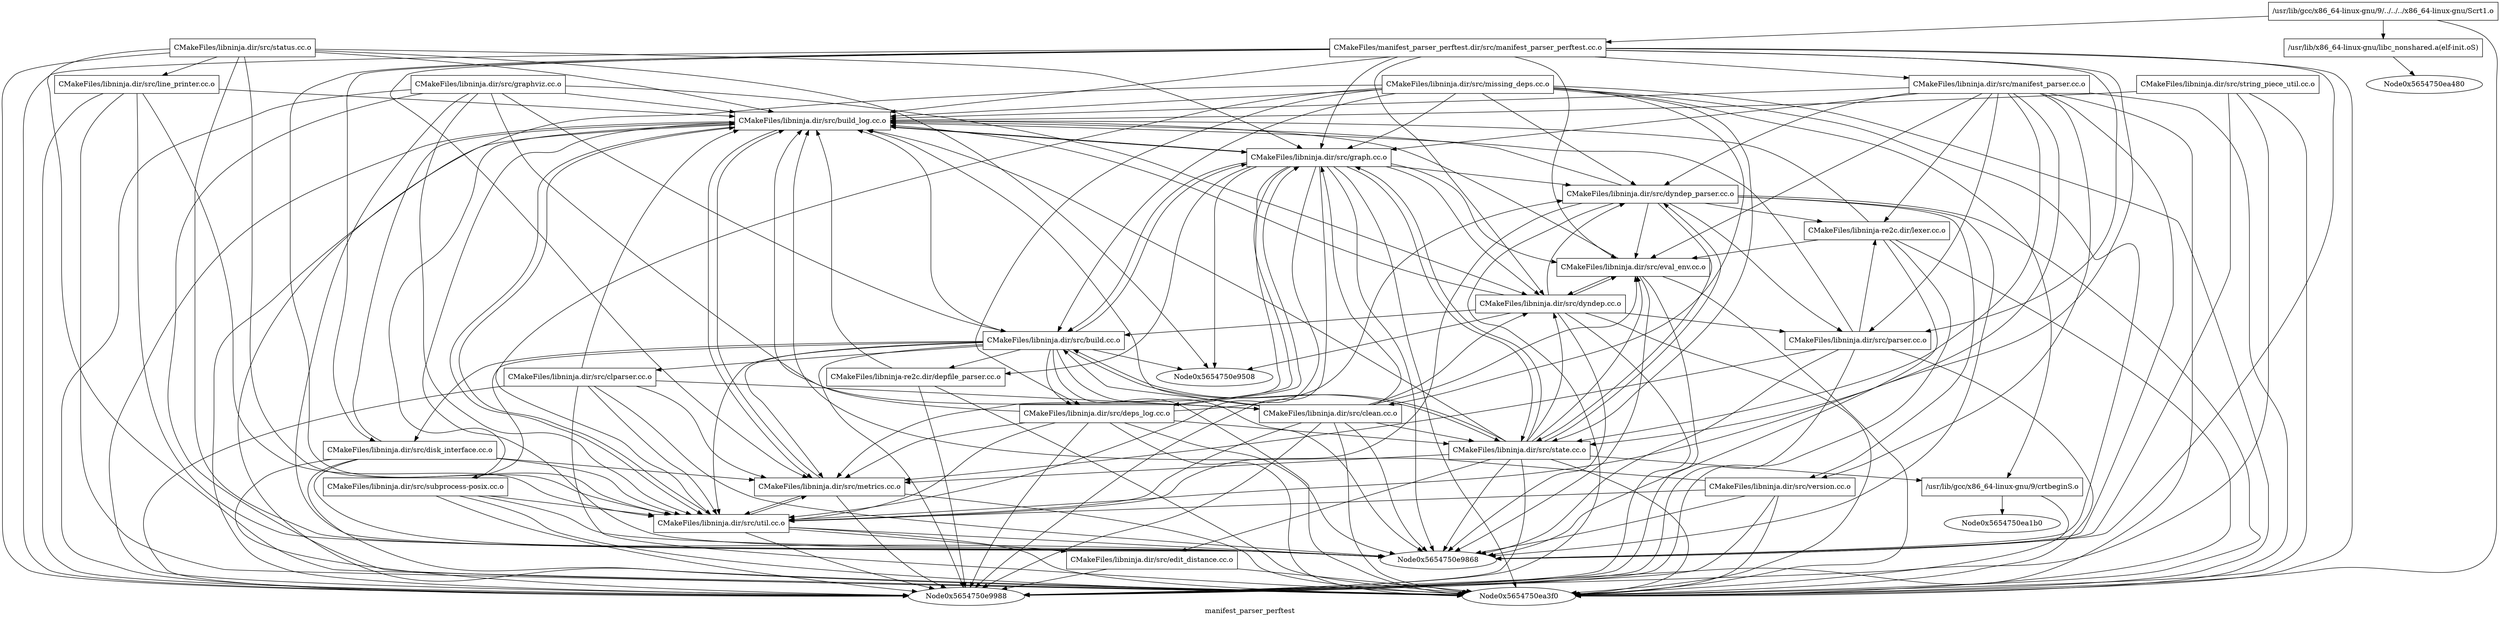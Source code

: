 digraph "manifest_parser_perftest" {
	label="manifest_parser_perftest";

	Node0x5654750e9940 [shape=record,label="{/usr/lib/gcc/x86_64-linux-gnu/9/../../../x86_64-linux-gnu/Scrt1.o}"];
	Node0x5654750e9940 -> Node0x5654750e9e98;
	Node0x5654750e9940 -> Node0x5654750ea090;
	Node0x5654750e9940 -> Node0x5654750ea3f0;
	Node0x5654750e9ce8 [shape=record,label="{/usr/lib/gcc/x86_64-linux-gnu/9/crtbeginS.o}"];
	Node0x5654750e9ce8 -> Node0x5654750ea1b0;
	Node0x5654750e9ce8 -> Node0x5654750ea3f0;
	Node0x5654750e96b8 [shape=record,label="{CMakeFiles/libninja.dir/src/build_log.cc.o}"];
	Node0x5654750e96b8 -> Node0x5654750ea4c8;
	Node0x5654750e96b8 -> Node0x5654750e9c10;
	Node0x5654750e96b8 -> Node0x5654750ea120;
	Node0x5654750e96b8 -> Node0x5654750e9988;
	Node0x5654750e96b8 -> Node0x5654750e9868;
	Node0x5654750e96b8 -> Node0x5654750ea3f0;
	Node0x5654750ea510 [shape=record,label="{CMakeFiles/libninja.dir/src/build.cc.o}"];
	Node0x5654750ea510 -> Node0x5654750e96b8;
	Node0x5654750ea510 -> Node0x5654750e9670;
	Node0x5654750ea510 -> Node0x5654750e9508;
	Node0x5654750ea510 -> Node0x5654750ea0d8;
	Node0x5654750ea510 -> Node0x5654750e9ee0;
	Node0x5654750ea510 -> Node0x5654750ea4c8;
	Node0x5654750ea510 -> Node0x5654750e9c10;
	Node0x5654750ea510 -> Node0x5654750e93e8;
	Node0x5654750ea510 -> Node0x5654750ea120;
	Node0x5654750ea510 -> Node0x5654750e9aa8;
	Node0x5654750ea510 -> Node0x5654750ea318;
	Node0x5654750ea510 -> Node0x5654750e9988;
	Node0x5654750ea510 -> Node0x5654750e9868;
	Node0x5654750ea510 -> Node0x5654750ea3f0;
	Node0x5654750e9e50 [shape=record,label="{CMakeFiles/libninja.dir/src/clean.cc.o}"];
	Node0x5654750e9e50 -> Node0x5654750e96b8;
	Node0x5654750e9e50 -> Node0x5654750ea510;
	Node0x5654750e9e50 -> Node0x5654750ea1f8;
	Node0x5654750e9e50 -> Node0x5654750e9a18;
	Node0x5654750e9e50 -> Node0x5654750ea4c8;
	Node0x5654750e9e50 -> Node0x5654750e93e8;
	Node0x5654750e9e50 -> Node0x5654750ea120;
	Node0x5654750e9e50 -> Node0x5654750e9988;
	Node0x5654750e9e50 -> Node0x5654750e9868;
	Node0x5654750e9e50 -> Node0x5654750ea3f0;
	Node0x5654750e9670 [shape=record,label="{CMakeFiles/libninja.dir/src/clparser.cc.o}"];
	Node0x5654750e9670 -> Node0x5654750e96b8;
	Node0x5654750e9670 -> Node0x5654750e9e50;
	Node0x5654750e9670 -> Node0x5654750e9c10;
	Node0x5654750e9670 -> Node0x5654750ea120;
	Node0x5654750e9670 -> Node0x5654750e9988;
	Node0x5654750e9670 -> Node0x5654750e9868;
	Node0x5654750e9670 -> Node0x5654750ea3f0;
	Node0x5654750ea1f8 [shape=record,label="{CMakeFiles/libninja.dir/src/dyndep.cc.o}"];
	Node0x5654750ea1f8 -> Node0x5654750e96b8;
	Node0x5654750ea1f8 -> Node0x5654750ea510;
	Node0x5654750ea1f8 -> Node0x5654750e9c58;
	Node0x5654750ea1f8 -> Node0x5654750e9508;
	Node0x5654750ea1f8 -> Node0x5654750e9a18;
	Node0x5654750ea1f8 -> Node0x5654750e9fb8;
	Node0x5654750ea1f8 -> Node0x5654750e9988;
	Node0x5654750ea1f8 -> Node0x5654750e9868;
	Node0x5654750ea1f8 -> Node0x5654750ea3f0;
	Node0x5654750e9c58 [shape=record,label="{CMakeFiles/libninja.dir/src/dyndep_parser.cc.o}"];
	Node0x5654750e9c58 -> Node0x5654750e96b8;
	Node0x5654750e9c58 -> Node0x5654750e9a18;
	Node0x5654750e9c58 -> Node0x5654750e9fb8;
	Node0x5654750e9c58 -> Node0x5654750e93e8;
	Node0x5654750e9c58 -> Node0x5654750ea120;
	Node0x5654750e9c58 -> Node0x5654750e95e0;
	Node0x5654750e9c58 -> Node0x5654750e9748;
	Node0x5654750e9c58 -> Node0x5654750e9988;
	Node0x5654750e9c58 -> Node0x5654750e9868;
	Node0x5654750e9c58 -> Node0x5654750ea3f0;
	Node0x5654750ea0d8 [shape=record,label="{CMakeFiles/libninja.dir/src/deps_log.cc.o}"];
	Node0x5654750ea0d8 -> Node0x5654750e96b8;
	Node0x5654750ea0d8 -> Node0x5654750e9c58;
	Node0x5654750ea0d8 -> Node0x5654750ea4c8;
	Node0x5654750ea0d8 -> Node0x5654750e9c10;
	Node0x5654750ea0d8 -> Node0x5654750e93e8;
	Node0x5654750ea0d8 -> Node0x5654750ea120;
	Node0x5654750ea0d8 -> Node0x5654750e9988;
	Node0x5654750ea0d8 -> Node0x5654750e9868;
	Node0x5654750ea0d8 -> Node0x5654750ea3f0;
	Node0x5654750e9ee0 [shape=record,label="{CMakeFiles/libninja.dir/src/disk_interface.cc.o}"];
	Node0x5654750e9ee0 -> Node0x5654750e96b8;
	Node0x5654750e9ee0 -> Node0x5654750e9c10;
	Node0x5654750e9ee0 -> Node0x5654750ea120;
	Node0x5654750e9ee0 -> Node0x5654750e9988;
	Node0x5654750e9ee0 -> Node0x5654750e9868;
	Node0x5654750e9ee0 -> Node0x5654750ea3f0;
	Node0x5654750e9820 [shape=record,label="{CMakeFiles/libninja.dir/src/edit_distance.cc.o}"];
	Node0x5654750e9820 -> Node0x5654750e9988;
	Node0x5654750e9820 -> Node0x5654750ea3f0;
	Node0x5654750e9a18 [shape=record,label="{CMakeFiles/libninja.dir/src/eval_env.cc.o}"];
	Node0x5654750e9a18 -> Node0x5654750e96b8;
	Node0x5654750e9a18 -> Node0x5654750ea1f8;
	Node0x5654750e9a18 -> Node0x5654750e9988;
	Node0x5654750e9a18 -> Node0x5654750e9868;
	Node0x5654750e9a18 -> Node0x5654750ea3f0;
	Node0x5654750ea4c8 [shape=record,label="{CMakeFiles/libninja.dir/src/graph.cc.o}"];
	Node0x5654750ea4c8 -> Node0x5654750e96b8;
	Node0x5654750ea4c8 -> Node0x5654750ea510;
	Node0x5654750ea4c8 -> Node0x5654750ea1f8;
	Node0x5654750ea4c8 -> Node0x5654750e9c58;
	Node0x5654750ea4c8 -> Node0x5654750e9508;
	Node0x5654750ea4c8 -> Node0x5654750ea0d8;
	Node0x5654750ea4c8 -> Node0x5654750e9a18;
	Node0x5654750ea4c8 -> Node0x5654750e9c10;
	Node0x5654750ea4c8 -> Node0x5654750e93e8;
	Node0x5654750ea4c8 -> Node0x5654750ea120;
	Node0x5654750ea4c8 -> Node0x5654750ea318;
	Node0x5654750ea4c8 -> Node0x5654750e9988;
	Node0x5654750ea4c8 -> Node0x5654750e9868;
	Node0x5654750ea4c8 -> Node0x5654750ea3f0;
	Node0x5654750e9598 [shape=record,label="{CMakeFiles/libninja.dir/src/graphviz.cc.o}"];
	Node0x5654750e9598 -> Node0x5654750e96b8;
	Node0x5654750e9598 -> Node0x5654750ea510;
	Node0x5654750e9598 -> Node0x5654750e9e50;
	Node0x5654750e9598 -> Node0x5654750ea1f8;
	Node0x5654750e9598 -> Node0x5654750ea120;
	Node0x5654750e9598 -> Node0x5654750e9988;
	Node0x5654750e9598 -> Node0x5654750e9868;
	Node0x5654750e9598 -> Node0x5654750ea3f0;
	Node0x5654750e98b0 [shape=record,label="{CMakeFiles/libninja.dir/src/line_printer.cc.o}"];
	Node0x5654750e98b0 -> Node0x5654750e96b8;
	Node0x5654750e98b0 -> Node0x5654750ea120;
	Node0x5654750e98b0 -> Node0x5654750e9988;
	Node0x5654750e98b0 -> Node0x5654750e9868;
	Node0x5654750e98b0 -> Node0x5654750ea3f0;
	Node0x5654750ea438 [shape=record,label="{CMakeFiles/libninja.dir/src/manifest_parser.cc.o}"];
	Node0x5654750ea438 -> Node0x5654750e96b8;
	Node0x5654750ea438 -> Node0x5654750e9c58;
	Node0x5654750ea438 -> Node0x5654750e9a18;
	Node0x5654750ea438 -> Node0x5654750ea4c8;
	Node0x5654750ea438 -> Node0x5654750e9fb8;
	Node0x5654750ea438 -> Node0x5654750e93e8;
	Node0x5654750ea438 -> Node0x5654750ea120;
	Node0x5654750ea438 -> Node0x5654750e95e0;
	Node0x5654750ea438 -> Node0x5654750e9748;
	Node0x5654750ea438 -> Node0x5654750e9988;
	Node0x5654750ea438 -> Node0x5654750e9868;
	Node0x5654750ea438 -> Node0x5654750ea3f0;
	Node0x5654750e9c10 [shape=record,label="{CMakeFiles/libninja.dir/src/metrics.cc.o}"];
	Node0x5654750e9c10 -> Node0x5654750e96b8;
	Node0x5654750e9c10 -> Node0x5654750ea120;
	Node0x5654750e9c10 -> Node0x5654750e9988;
	Node0x5654750e9c10 -> Node0x5654750ea3f0;
	Node0x5654750ea2d0 [shape=record,label="{CMakeFiles/libninja.dir/src/missing_deps.cc.o}"];
	Node0x5654750ea2d0 -> Node0x5654750e9ce8;
	Node0x5654750ea2d0 -> Node0x5654750e96b8;
	Node0x5654750ea2d0 -> Node0x5654750ea510;
	Node0x5654750ea2d0 -> Node0x5654750e9e50;
	Node0x5654750ea2d0 -> Node0x5654750e9c58;
	Node0x5654750ea2d0 -> Node0x5654750ea0d8;
	Node0x5654750ea2d0 -> Node0x5654750ea4c8;
	Node0x5654750ea2d0 -> Node0x5654750e93e8;
	Node0x5654750ea2d0 -> Node0x5654750ea120;
	Node0x5654750ea2d0 -> Node0x5654750e9988;
	Node0x5654750ea2d0 -> Node0x5654750e9868;
	Node0x5654750ea2d0 -> Node0x5654750ea3f0;
	Node0x5654750e9fb8 [shape=record,label="{CMakeFiles/libninja.dir/src/parser.cc.o}"];
	Node0x5654750e9fb8 -> Node0x5654750e96b8;
	Node0x5654750e9fb8 -> Node0x5654750e9c10;
	Node0x5654750e9fb8 -> Node0x5654750e9748;
	Node0x5654750e9fb8 -> Node0x5654750e9988;
	Node0x5654750e9fb8 -> Node0x5654750e9868;
	Node0x5654750e9fb8 -> Node0x5654750ea3f0;
	Node0x5654750e93e8 [shape=record,label="{CMakeFiles/libninja.dir/src/state.cc.o}"];
	Node0x5654750e93e8 -> Node0x5654750e9ce8;
	Node0x5654750e93e8 -> Node0x5654750e96b8;
	Node0x5654750e93e8 -> Node0x5654750ea510;
	Node0x5654750e93e8 -> Node0x5654750ea1f8;
	Node0x5654750e93e8 -> Node0x5654750e9c58;
	Node0x5654750e93e8 -> Node0x5654750e9820;
	Node0x5654750e93e8 -> Node0x5654750e9a18;
	Node0x5654750e93e8 -> Node0x5654750ea4c8;
	Node0x5654750e93e8 -> Node0x5654750e9c10;
	Node0x5654750e93e8 -> Node0x5654750e9988;
	Node0x5654750e93e8 -> Node0x5654750e9868;
	Node0x5654750e93e8 -> Node0x5654750ea3f0;
	Node0x5654750ea5a0 [shape=record,label="{CMakeFiles/libninja.dir/src/status.cc.o}"];
	Node0x5654750ea5a0 -> Node0x5654750e96b8;
	Node0x5654750ea5a0 -> Node0x5654750e9508;
	Node0x5654750ea5a0 -> Node0x5654750ea4c8;
	Node0x5654750ea5a0 -> Node0x5654750e98b0;
	Node0x5654750ea5a0 -> Node0x5654750ea120;
	Node0x5654750ea5a0 -> Node0x5654750e9988;
	Node0x5654750ea5a0 -> Node0x5654750e9868;
	Node0x5654750ea5a0 -> Node0x5654750ea3f0;
	Node0x5654750e9a60 [shape=record,label="{CMakeFiles/libninja.dir/src/string_piece_util.cc.o}"];
	Node0x5654750e9a60 -> Node0x5654750e96b8;
	Node0x5654750e9a60 -> Node0x5654750e9988;
	Node0x5654750e9a60 -> Node0x5654750e9868;
	Node0x5654750e9a60 -> Node0x5654750ea3f0;
	Node0x5654750ea120 [shape=record,label="{CMakeFiles/libninja.dir/src/util.cc.o}"];
	Node0x5654750ea120 -> Node0x5654750e96b8;
	Node0x5654750ea120 -> Node0x5654750e9820;
	Node0x5654750ea120 -> Node0x5654750e9c10;
	Node0x5654750ea120 -> Node0x5654750e9988;
	Node0x5654750ea120 -> Node0x5654750e9868;
	Node0x5654750ea120 -> Node0x5654750ea3f0;
	Node0x5654750e95e0 [shape=record,label="{CMakeFiles/libninja.dir/src/version.cc.o}"];
	Node0x5654750e95e0 -> Node0x5654750e96b8;
	Node0x5654750e95e0 -> Node0x5654750ea120;
	Node0x5654750e95e0 -> Node0x5654750e9988;
	Node0x5654750e95e0 -> Node0x5654750e9868;
	Node0x5654750e95e0 -> Node0x5654750ea3f0;
	Node0x5654750e9aa8 [shape=record,label="{CMakeFiles/libninja.dir/src/subprocess-posix.cc.o}"];
	Node0x5654750e9aa8 -> Node0x5654750e96b8;
	Node0x5654750e9aa8 -> Node0x5654750ea120;
	Node0x5654750e9aa8 -> Node0x5654750e9988;
	Node0x5654750e9aa8 -> Node0x5654750e9868;
	Node0x5654750e9aa8 -> Node0x5654750ea3f0;
	Node0x5654750ea318 [shape=record,label="{CMakeFiles/libninja-re2c.dir/depfile_parser.cc.o}"];
	Node0x5654750ea318 -> Node0x5654750e96b8;
	Node0x5654750ea318 -> Node0x5654750e9988;
	Node0x5654750ea318 -> Node0x5654750ea3f0;
	Node0x5654750e9748 [shape=record,label="{CMakeFiles/libninja-re2c.dir/lexer.cc.o}"];
	Node0x5654750e9748 -> Node0x5654750e96b8;
	Node0x5654750e9748 -> Node0x5654750e9a18;
	Node0x5654750e9748 -> Node0x5654750e9988;
	Node0x5654750e9748 -> Node0x5654750e9868;
	Node0x5654750e9748 -> Node0x5654750ea3f0;
	Node0x5654750e9e98 [shape=record,label="{CMakeFiles/manifest_parser_perftest.dir/src/manifest_parser_perftest.cc.o}"];
	Node0x5654750e9e98 -> Node0x5654750e96b8;
	Node0x5654750e9e98 -> Node0x5654750ea1f8;
	Node0x5654750e9e98 -> Node0x5654750e9ee0;
	Node0x5654750e9e98 -> Node0x5654750e9a18;
	Node0x5654750e9e98 -> Node0x5654750ea4c8;
	Node0x5654750e9e98 -> Node0x5654750ea438;
	Node0x5654750e9e98 -> Node0x5654750e9c10;
	Node0x5654750e9e98 -> Node0x5654750e9fb8;
	Node0x5654750e9e98 -> Node0x5654750e93e8;
	Node0x5654750e9e98 -> Node0x5654750ea120;
	Node0x5654750e9e98 -> Node0x5654750e9988;
	Node0x5654750e9e98 -> Node0x5654750e9868;
	Node0x5654750e9e98 -> Node0x5654750ea3f0;
	Node0x5654750ea090 [shape=record,label="{/usr/lib/x86_64-linux-gnu/libc_nonshared.a(elf-init.oS)}"];
	Node0x5654750ea090 -> Node0x5654750ea480;
}
